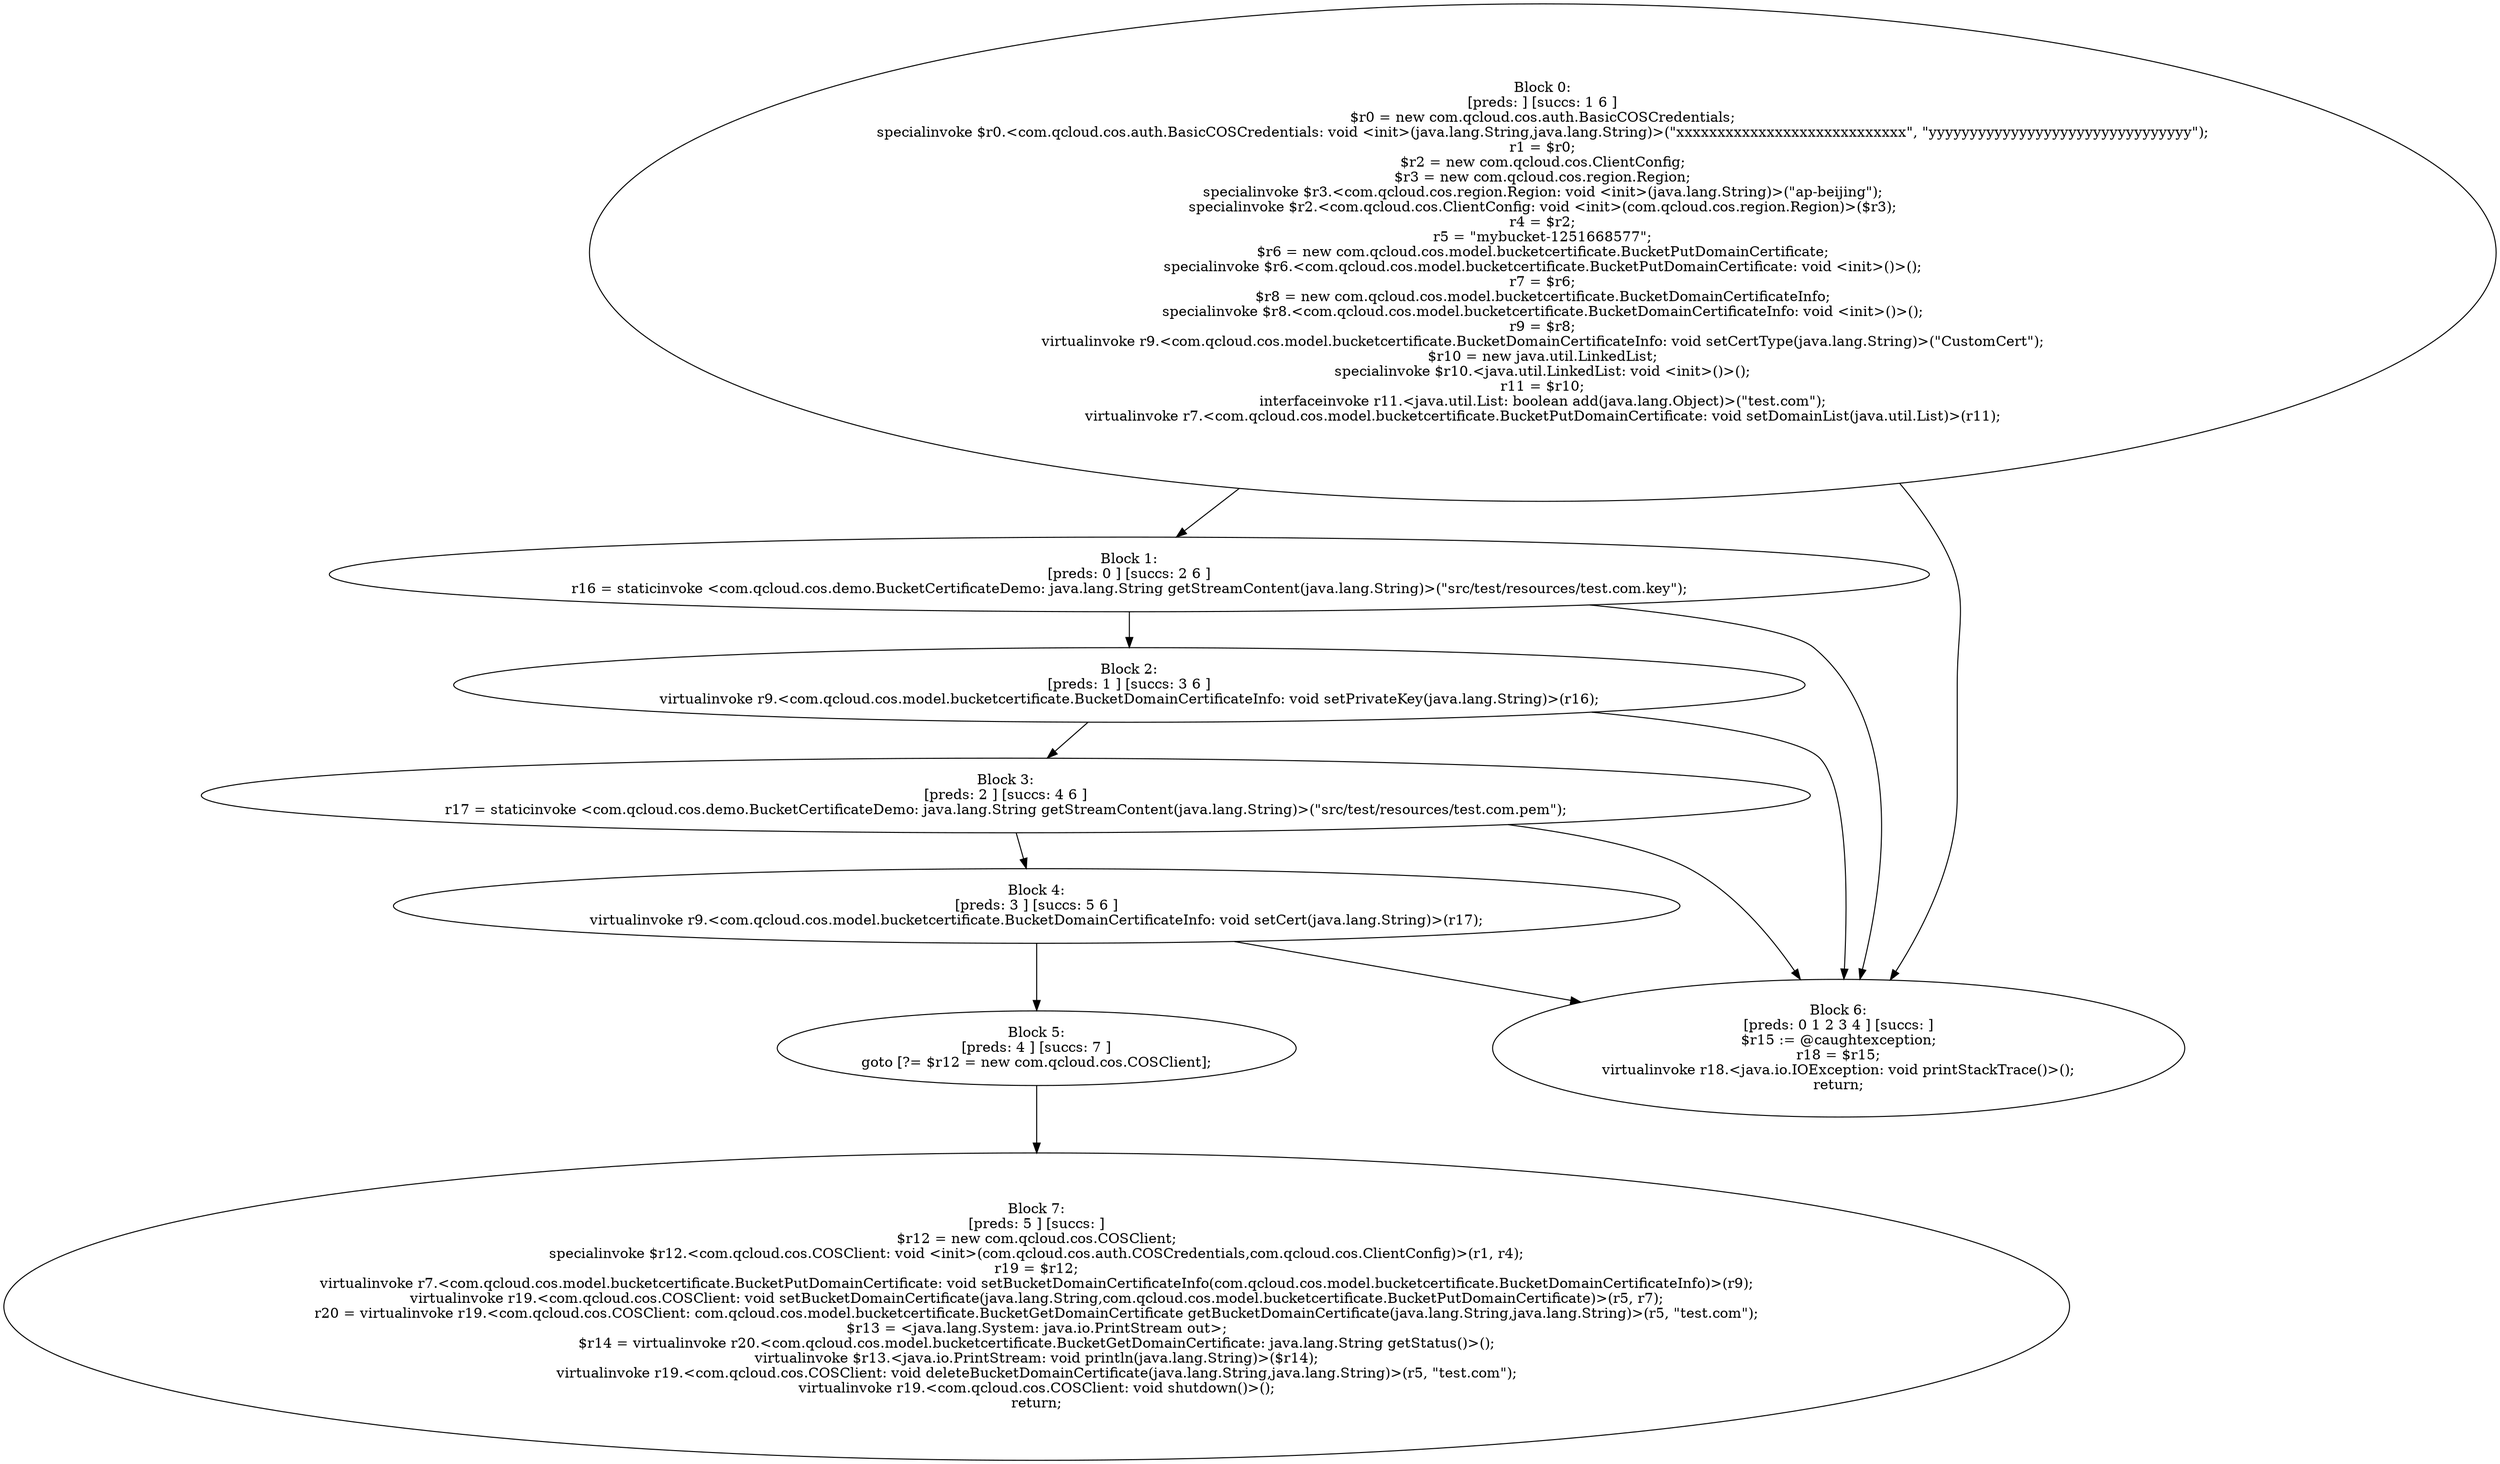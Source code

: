 digraph "unitGraph" {
    "Block 0:
[preds: ] [succs: 1 6 ]
$r0 = new com.qcloud.cos.auth.BasicCOSCredentials;
specialinvoke $r0.<com.qcloud.cos.auth.BasicCOSCredentials: void <init>(java.lang.String,java.lang.String)>(\"xxxxxxxxxxxxxxxxxxxxxxxxxxxx\", \"yyyyyyyyyyyyyyyyyyyyyyyyyyyyyyyy\");
r1 = $r0;
$r2 = new com.qcloud.cos.ClientConfig;
$r3 = new com.qcloud.cos.region.Region;
specialinvoke $r3.<com.qcloud.cos.region.Region: void <init>(java.lang.String)>(\"ap-beijing\");
specialinvoke $r2.<com.qcloud.cos.ClientConfig: void <init>(com.qcloud.cos.region.Region)>($r3);
r4 = $r2;
r5 = \"mybucket-1251668577\";
$r6 = new com.qcloud.cos.model.bucketcertificate.BucketPutDomainCertificate;
specialinvoke $r6.<com.qcloud.cos.model.bucketcertificate.BucketPutDomainCertificate: void <init>()>();
r7 = $r6;
$r8 = new com.qcloud.cos.model.bucketcertificate.BucketDomainCertificateInfo;
specialinvoke $r8.<com.qcloud.cos.model.bucketcertificate.BucketDomainCertificateInfo: void <init>()>();
r9 = $r8;
virtualinvoke r9.<com.qcloud.cos.model.bucketcertificate.BucketDomainCertificateInfo: void setCertType(java.lang.String)>(\"CustomCert\");
$r10 = new java.util.LinkedList;
specialinvoke $r10.<java.util.LinkedList: void <init>()>();
r11 = $r10;
interfaceinvoke r11.<java.util.List: boolean add(java.lang.Object)>(\"test.com\");
virtualinvoke r7.<com.qcloud.cos.model.bucketcertificate.BucketPutDomainCertificate: void setDomainList(java.util.List)>(r11);
"
    "Block 1:
[preds: 0 ] [succs: 2 6 ]
r16 = staticinvoke <com.qcloud.cos.demo.BucketCertificateDemo: java.lang.String getStreamContent(java.lang.String)>(\"src/test/resources/test.com.key\");
"
    "Block 2:
[preds: 1 ] [succs: 3 6 ]
virtualinvoke r9.<com.qcloud.cos.model.bucketcertificate.BucketDomainCertificateInfo: void setPrivateKey(java.lang.String)>(r16);
"
    "Block 3:
[preds: 2 ] [succs: 4 6 ]
r17 = staticinvoke <com.qcloud.cos.demo.BucketCertificateDemo: java.lang.String getStreamContent(java.lang.String)>(\"src/test/resources/test.com.pem\");
"
    "Block 4:
[preds: 3 ] [succs: 5 6 ]
virtualinvoke r9.<com.qcloud.cos.model.bucketcertificate.BucketDomainCertificateInfo: void setCert(java.lang.String)>(r17);
"
    "Block 5:
[preds: 4 ] [succs: 7 ]
goto [?= $r12 = new com.qcloud.cos.COSClient];
"
    "Block 6:
[preds: 0 1 2 3 4 ] [succs: ]
$r15 := @caughtexception;
r18 = $r15;
virtualinvoke r18.<java.io.IOException: void printStackTrace()>();
return;
"
    "Block 7:
[preds: 5 ] [succs: ]
$r12 = new com.qcloud.cos.COSClient;
specialinvoke $r12.<com.qcloud.cos.COSClient: void <init>(com.qcloud.cos.auth.COSCredentials,com.qcloud.cos.ClientConfig)>(r1, r4);
r19 = $r12;
virtualinvoke r7.<com.qcloud.cos.model.bucketcertificate.BucketPutDomainCertificate: void setBucketDomainCertificateInfo(com.qcloud.cos.model.bucketcertificate.BucketDomainCertificateInfo)>(r9);
virtualinvoke r19.<com.qcloud.cos.COSClient: void setBucketDomainCertificate(java.lang.String,com.qcloud.cos.model.bucketcertificate.BucketPutDomainCertificate)>(r5, r7);
r20 = virtualinvoke r19.<com.qcloud.cos.COSClient: com.qcloud.cos.model.bucketcertificate.BucketGetDomainCertificate getBucketDomainCertificate(java.lang.String,java.lang.String)>(r5, \"test.com\");
$r13 = <java.lang.System: java.io.PrintStream out>;
$r14 = virtualinvoke r20.<com.qcloud.cos.model.bucketcertificate.BucketGetDomainCertificate: java.lang.String getStatus()>();
virtualinvoke $r13.<java.io.PrintStream: void println(java.lang.String)>($r14);
virtualinvoke r19.<com.qcloud.cos.COSClient: void deleteBucketDomainCertificate(java.lang.String,java.lang.String)>(r5, \"test.com\");
virtualinvoke r19.<com.qcloud.cos.COSClient: void shutdown()>();
return;
"
    "Block 0:
[preds: ] [succs: 1 6 ]
$r0 = new com.qcloud.cos.auth.BasicCOSCredentials;
specialinvoke $r0.<com.qcloud.cos.auth.BasicCOSCredentials: void <init>(java.lang.String,java.lang.String)>(\"xxxxxxxxxxxxxxxxxxxxxxxxxxxx\", \"yyyyyyyyyyyyyyyyyyyyyyyyyyyyyyyy\");
r1 = $r0;
$r2 = new com.qcloud.cos.ClientConfig;
$r3 = new com.qcloud.cos.region.Region;
specialinvoke $r3.<com.qcloud.cos.region.Region: void <init>(java.lang.String)>(\"ap-beijing\");
specialinvoke $r2.<com.qcloud.cos.ClientConfig: void <init>(com.qcloud.cos.region.Region)>($r3);
r4 = $r2;
r5 = \"mybucket-1251668577\";
$r6 = new com.qcloud.cos.model.bucketcertificate.BucketPutDomainCertificate;
specialinvoke $r6.<com.qcloud.cos.model.bucketcertificate.BucketPutDomainCertificate: void <init>()>();
r7 = $r6;
$r8 = new com.qcloud.cos.model.bucketcertificate.BucketDomainCertificateInfo;
specialinvoke $r8.<com.qcloud.cos.model.bucketcertificate.BucketDomainCertificateInfo: void <init>()>();
r9 = $r8;
virtualinvoke r9.<com.qcloud.cos.model.bucketcertificate.BucketDomainCertificateInfo: void setCertType(java.lang.String)>(\"CustomCert\");
$r10 = new java.util.LinkedList;
specialinvoke $r10.<java.util.LinkedList: void <init>()>();
r11 = $r10;
interfaceinvoke r11.<java.util.List: boolean add(java.lang.Object)>(\"test.com\");
virtualinvoke r7.<com.qcloud.cos.model.bucketcertificate.BucketPutDomainCertificate: void setDomainList(java.util.List)>(r11);
"->"Block 1:
[preds: 0 ] [succs: 2 6 ]
r16 = staticinvoke <com.qcloud.cos.demo.BucketCertificateDemo: java.lang.String getStreamContent(java.lang.String)>(\"src/test/resources/test.com.key\");
";
    "Block 0:
[preds: ] [succs: 1 6 ]
$r0 = new com.qcloud.cos.auth.BasicCOSCredentials;
specialinvoke $r0.<com.qcloud.cos.auth.BasicCOSCredentials: void <init>(java.lang.String,java.lang.String)>(\"xxxxxxxxxxxxxxxxxxxxxxxxxxxx\", \"yyyyyyyyyyyyyyyyyyyyyyyyyyyyyyyy\");
r1 = $r0;
$r2 = new com.qcloud.cos.ClientConfig;
$r3 = new com.qcloud.cos.region.Region;
specialinvoke $r3.<com.qcloud.cos.region.Region: void <init>(java.lang.String)>(\"ap-beijing\");
specialinvoke $r2.<com.qcloud.cos.ClientConfig: void <init>(com.qcloud.cos.region.Region)>($r3);
r4 = $r2;
r5 = \"mybucket-1251668577\";
$r6 = new com.qcloud.cos.model.bucketcertificate.BucketPutDomainCertificate;
specialinvoke $r6.<com.qcloud.cos.model.bucketcertificate.BucketPutDomainCertificate: void <init>()>();
r7 = $r6;
$r8 = new com.qcloud.cos.model.bucketcertificate.BucketDomainCertificateInfo;
specialinvoke $r8.<com.qcloud.cos.model.bucketcertificate.BucketDomainCertificateInfo: void <init>()>();
r9 = $r8;
virtualinvoke r9.<com.qcloud.cos.model.bucketcertificate.BucketDomainCertificateInfo: void setCertType(java.lang.String)>(\"CustomCert\");
$r10 = new java.util.LinkedList;
specialinvoke $r10.<java.util.LinkedList: void <init>()>();
r11 = $r10;
interfaceinvoke r11.<java.util.List: boolean add(java.lang.Object)>(\"test.com\");
virtualinvoke r7.<com.qcloud.cos.model.bucketcertificate.BucketPutDomainCertificate: void setDomainList(java.util.List)>(r11);
"->"Block 6:
[preds: 0 1 2 3 4 ] [succs: ]
$r15 := @caughtexception;
r18 = $r15;
virtualinvoke r18.<java.io.IOException: void printStackTrace()>();
return;
";
    "Block 1:
[preds: 0 ] [succs: 2 6 ]
r16 = staticinvoke <com.qcloud.cos.demo.BucketCertificateDemo: java.lang.String getStreamContent(java.lang.String)>(\"src/test/resources/test.com.key\");
"->"Block 2:
[preds: 1 ] [succs: 3 6 ]
virtualinvoke r9.<com.qcloud.cos.model.bucketcertificate.BucketDomainCertificateInfo: void setPrivateKey(java.lang.String)>(r16);
";
    "Block 1:
[preds: 0 ] [succs: 2 6 ]
r16 = staticinvoke <com.qcloud.cos.demo.BucketCertificateDemo: java.lang.String getStreamContent(java.lang.String)>(\"src/test/resources/test.com.key\");
"->"Block 6:
[preds: 0 1 2 3 4 ] [succs: ]
$r15 := @caughtexception;
r18 = $r15;
virtualinvoke r18.<java.io.IOException: void printStackTrace()>();
return;
";
    "Block 2:
[preds: 1 ] [succs: 3 6 ]
virtualinvoke r9.<com.qcloud.cos.model.bucketcertificate.BucketDomainCertificateInfo: void setPrivateKey(java.lang.String)>(r16);
"->"Block 3:
[preds: 2 ] [succs: 4 6 ]
r17 = staticinvoke <com.qcloud.cos.demo.BucketCertificateDemo: java.lang.String getStreamContent(java.lang.String)>(\"src/test/resources/test.com.pem\");
";
    "Block 2:
[preds: 1 ] [succs: 3 6 ]
virtualinvoke r9.<com.qcloud.cos.model.bucketcertificate.BucketDomainCertificateInfo: void setPrivateKey(java.lang.String)>(r16);
"->"Block 6:
[preds: 0 1 2 3 4 ] [succs: ]
$r15 := @caughtexception;
r18 = $r15;
virtualinvoke r18.<java.io.IOException: void printStackTrace()>();
return;
";
    "Block 3:
[preds: 2 ] [succs: 4 6 ]
r17 = staticinvoke <com.qcloud.cos.demo.BucketCertificateDemo: java.lang.String getStreamContent(java.lang.String)>(\"src/test/resources/test.com.pem\");
"->"Block 4:
[preds: 3 ] [succs: 5 6 ]
virtualinvoke r9.<com.qcloud.cos.model.bucketcertificate.BucketDomainCertificateInfo: void setCert(java.lang.String)>(r17);
";
    "Block 3:
[preds: 2 ] [succs: 4 6 ]
r17 = staticinvoke <com.qcloud.cos.demo.BucketCertificateDemo: java.lang.String getStreamContent(java.lang.String)>(\"src/test/resources/test.com.pem\");
"->"Block 6:
[preds: 0 1 2 3 4 ] [succs: ]
$r15 := @caughtexception;
r18 = $r15;
virtualinvoke r18.<java.io.IOException: void printStackTrace()>();
return;
";
    "Block 4:
[preds: 3 ] [succs: 5 6 ]
virtualinvoke r9.<com.qcloud.cos.model.bucketcertificate.BucketDomainCertificateInfo: void setCert(java.lang.String)>(r17);
"->"Block 5:
[preds: 4 ] [succs: 7 ]
goto [?= $r12 = new com.qcloud.cos.COSClient];
";
    "Block 4:
[preds: 3 ] [succs: 5 6 ]
virtualinvoke r9.<com.qcloud.cos.model.bucketcertificate.BucketDomainCertificateInfo: void setCert(java.lang.String)>(r17);
"->"Block 6:
[preds: 0 1 2 3 4 ] [succs: ]
$r15 := @caughtexception;
r18 = $r15;
virtualinvoke r18.<java.io.IOException: void printStackTrace()>();
return;
";
    "Block 5:
[preds: 4 ] [succs: 7 ]
goto [?= $r12 = new com.qcloud.cos.COSClient];
"->"Block 7:
[preds: 5 ] [succs: ]
$r12 = new com.qcloud.cos.COSClient;
specialinvoke $r12.<com.qcloud.cos.COSClient: void <init>(com.qcloud.cos.auth.COSCredentials,com.qcloud.cos.ClientConfig)>(r1, r4);
r19 = $r12;
virtualinvoke r7.<com.qcloud.cos.model.bucketcertificate.BucketPutDomainCertificate: void setBucketDomainCertificateInfo(com.qcloud.cos.model.bucketcertificate.BucketDomainCertificateInfo)>(r9);
virtualinvoke r19.<com.qcloud.cos.COSClient: void setBucketDomainCertificate(java.lang.String,com.qcloud.cos.model.bucketcertificate.BucketPutDomainCertificate)>(r5, r7);
r20 = virtualinvoke r19.<com.qcloud.cos.COSClient: com.qcloud.cos.model.bucketcertificate.BucketGetDomainCertificate getBucketDomainCertificate(java.lang.String,java.lang.String)>(r5, \"test.com\");
$r13 = <java.lang.System: java.io.PrintStream out>;
$r14 = virtualinvoke r20.<com.qcloud.cos.model.bucketcertificate.BucketGetDomainCertificate: java.lang.String getStatus()>();
virtualinvoke $r13.<java.io.PrintStream: void println(java.lang.String)>($r14);
virtualinvoke r19.<com.qcloud.cos.COSClient: void deleteBucketDomainCertificate(java.lang.String,java.lang.String)>(r5, \"test.com\");
virtualinvoke r19.<com.qcloud.cos.COSClient: void shutdown()>();
return;
";
}
